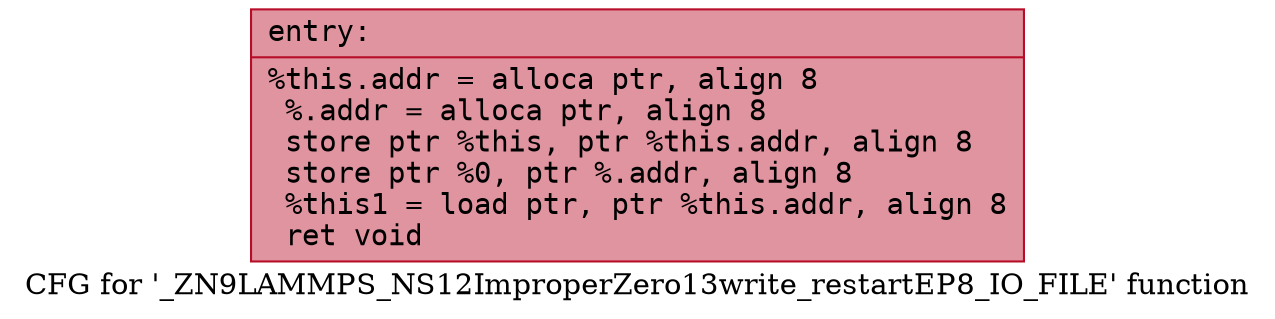 digraph "CFG for '_ZN9LAMMPS_NS12ImproperZero13write_restartEP8_IO_FILE' function" {
	label="CFG for '_ZN9LAMMPS_NS12ImproperZero13write_restartEP8_IO_FILE' function";

	Node0x5592e7b1c8b0 [shape=record,color="#b70d28ff", style=filled, fillcolor="#b70d2870" fontname="Courier",label="{entry:\l|  %this.addr = alloca ptr, align 8\l  %.addr = alloca ptr, align 8\l  store ptr %this, ptr %this.addr, align 8\l  store ptr %0, ptr %.addr, align 8\l  %this1 = load ptr, ptr %this.addr, align 8\l  ret void\l}"];
}
